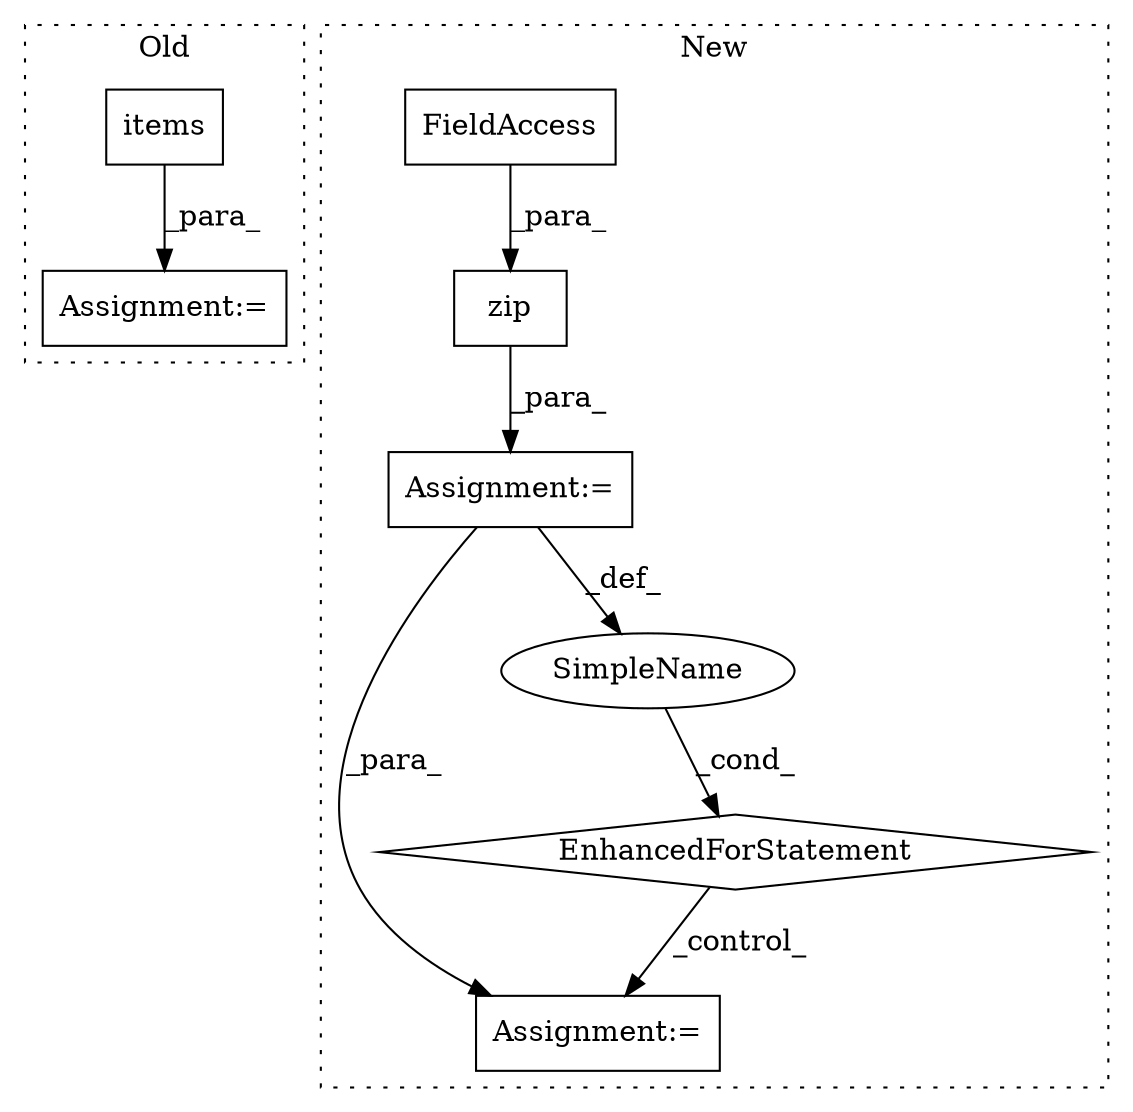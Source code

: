 digraph G {
subgraph cluster0 {
1 [label="items" a="32" s="14462" l="7" shape="box"];
3 [label="Assignment:=" a="7" s="14367,14469" l="63,2" shape="box"];
label = "Old";
style="dotted";
}
subgraph cluster1 {
2 [label="zip" a="32" s="3342,3361" l="4,1" shape="box"];
4 [label="Assignment:=" a="7" s="3263,3362" l="67,2" shape="box"];
5 [label="EnhancedForStatement" a="70" s="3263,3362" l="67,2" shape="diamond"];
6 [label="Assignment:=" a="7" s="3460" l="1" shape="box"];
7 [label="FieldAccess" a="22" s="3346" l="7" shape="box"];
8 [label="SimpleName" a="42" s="3338" l="1" shape="ellipse"];
label = "New";
style="dotted";
}
1 -> 3 [label="_para_"];
2 -> 4 [label="_para_"];
4 -> 6 [label="_para_"];
4 -> 8 [label="_def_"];
5 -> 6 [label="_control_"];
7 -> 2 [label="_para_"];
8 -> 5 [label="_cond_"];
}